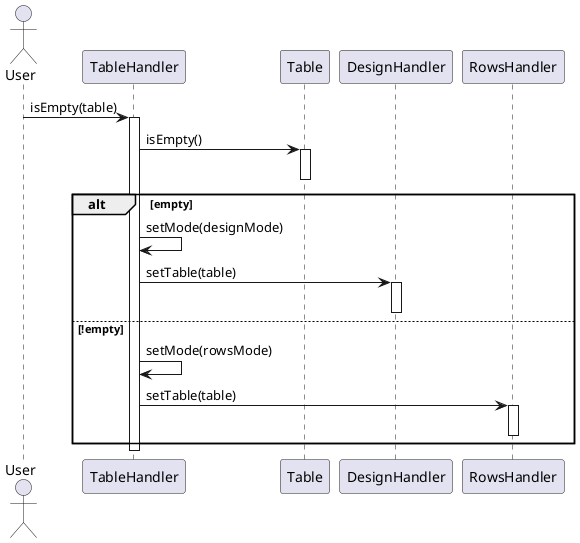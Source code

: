 @startuml
actor User

User -> TableHandler: isEmpty(table)
activate TableHandler
TableHandler -> Table: isEmpty()
activate Table
deactivate Table
alt empty
    TableHandler -> TableHandler: setMode(designMode)
    TableHandler -> DesignHandler: setTable(table)
    activate DesignHandler
    deactivate DesignHandler
else !empty
    TableHandler -> TableHandler: setMode(rowsMode)
    TableHandler -> RowsHandler: setTable(table)
    activate RowsHandler
    deactivate RowsHandler
end
deactivate TableHandler



@enduml